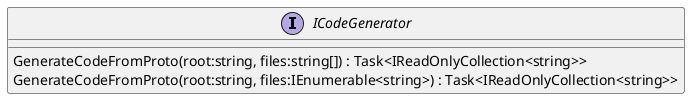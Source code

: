 @startuml
interface ICodeGenerator {
    GenerateCodeFromProto(root:string, files:string[]) : Task<IReadOnlyCollection<string>>
    GenerateCodeFromProto(root:string, files:IEnumerable<string>) : Task<IReadOnlyCollection<string>>
}
@enduml
